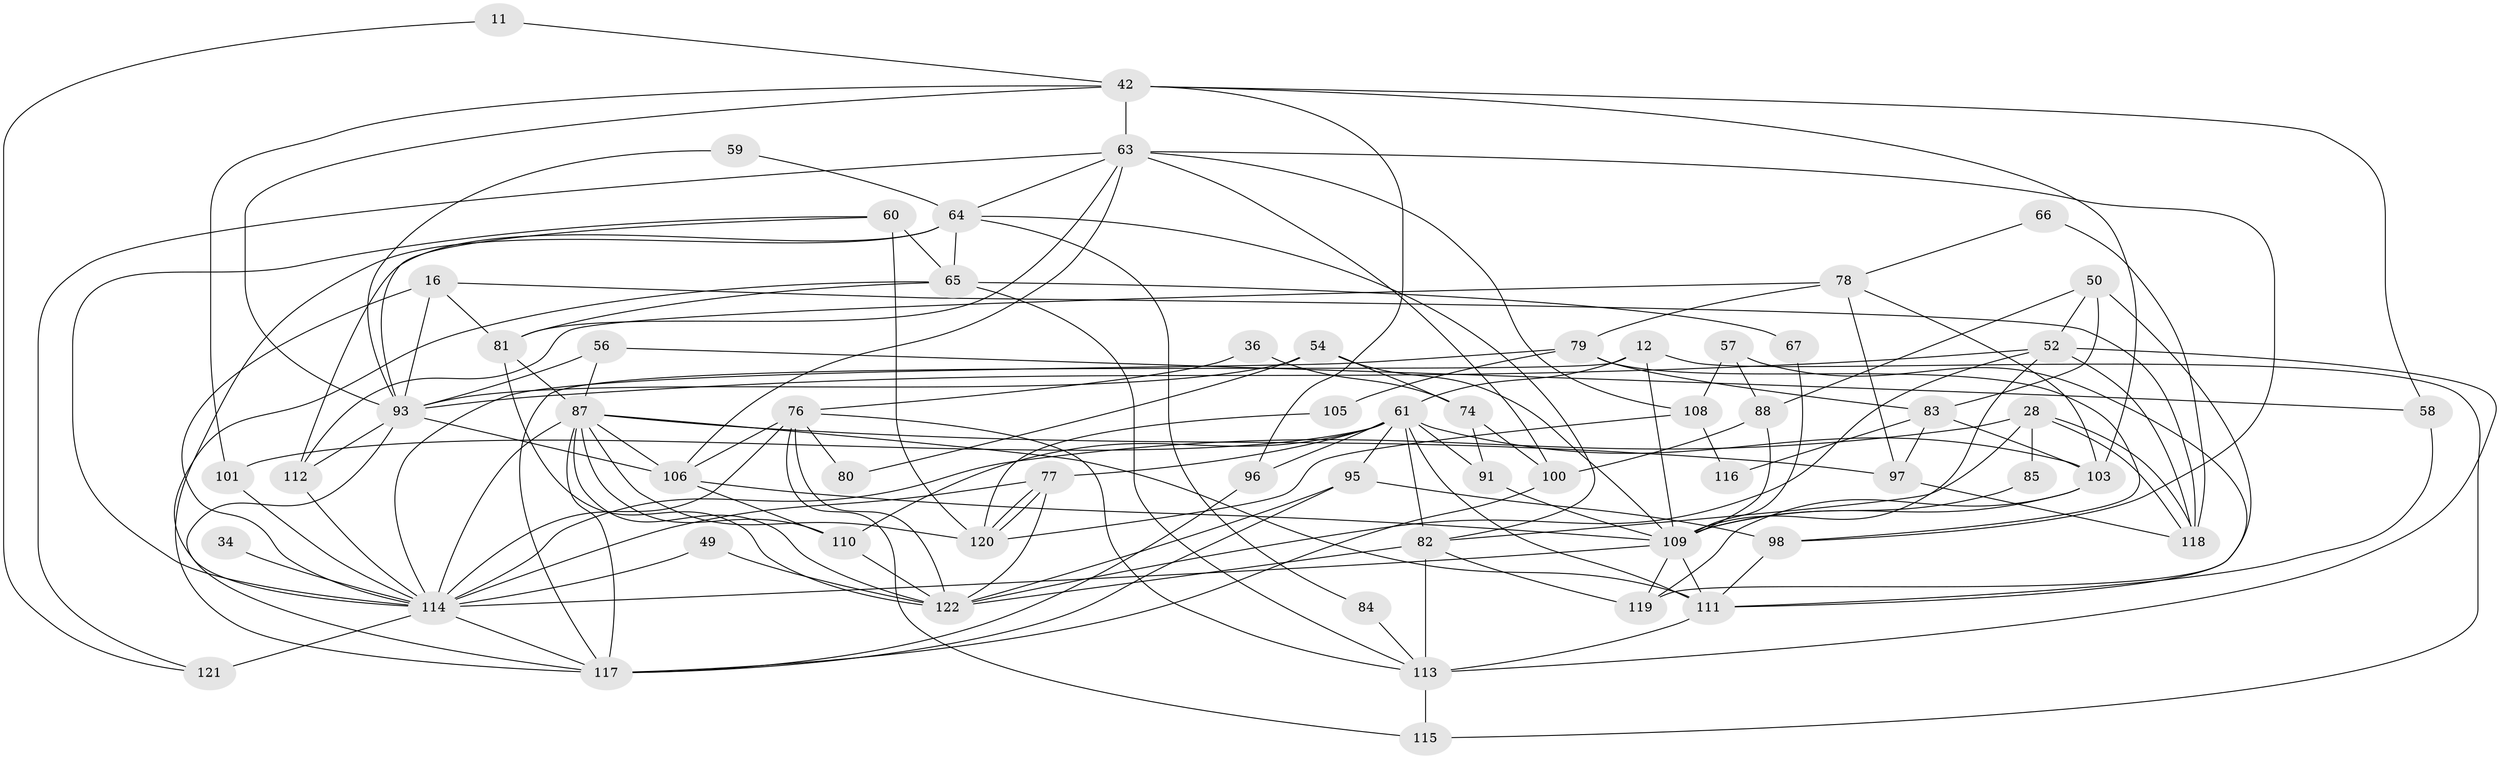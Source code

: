 // original degree distribution, {4: 0.23770491803278687, 7: 0.06557377049180328, 2: 0.14754098360655737, 3: 0.28688524590163933, 5: 0.1885245901639344, 6: 0.04918032786885246, 8: 0.02459016393442623}
// Generated by graph-tools (version 1.1) at 2025/51/03/09/25 04:51:14]
// undirected, 61 vertices, 148 edges
graph export_dot {
graph [start="1"]
  node [color=gray90,style=filled];
  11;
  12;
  16 [super="+14"];
  28;
  34;
  36;
  42 [super="+7"];
  49;
  50;
  52 [super="+22"];
  54 [super="+27"];
  56;
  57;
  58;
  59;
  60 [super="+45"];
  61 [super="+46"];
  63 [super="+48+55"];
  64 [super="+51"];
  65 [super="+4"];
  66;
  67;
  74;
  76 [super="+33"];
  77;
  78;
  79 [super="+44"];
  80;
  81;
  82 [super="+15"];
  83;
  84;
  85;
  87 [super="+25+26+40"];
  88;
  91 [super="+62"];
  93 [super="+47+90+71"];
  95;
  96;
  97 [super="+3+39"];
  98 [super="+73"];
  100;
  101;
  103 [super="+75"];
  105;
  106 [super="+68"];
  108;
  109 [super="+1+104+70"];
  110 [super="+99"];
  111 [super="+43+69"];
  112;
  113 [super="+32+92"];
  114 [super="+86+31+72+102"];
  115;
  116;
  117;
  118;
  119;
  120;
  121;
  122 [super="+107"];
  11 -- 42;
  11 -- 121;
  12 -- 117;
  12 -- 115;
  12 -- 109 [weight=2];
  12 -- 61;
  16 -- 81;
  16 -- 118;
  16 -- 114 [weight=3];
  16 -- 93;
  28 -- 118;
  28 -- 118;
  28 -- 82;
  28 -- 85;
  28 -- 114;
  34 -- 114 [weight=2];
  36 -- 76;
  36 -- 74;
  42 -- 58;
  42 -- 96;
  42 -- 101;
  42 -- 103;
  42 -- 63 [weight=2];
  42 -- 93 [weight=2];
  49 -- 114;
  49 -- 122;
  50 -- 119;
  50 -- 83;
  50 -- 88;
  50 -- 52;
  52 -- 118 [weight=2];
  52 -- 113;
  52 -- 109;
  52 -- 122;
  52 -- 93;
  54 -- 74 [weight=2];
  54 -- 80;
  54 -- 93 [weight=2];
  54 -- 109;
  56 -- 58;
  56 -- 87;
  56 -- 93;
  57 -- 108;
  57 -- 111;
  57 -- 88;
  58 -- 111;
  59 -- 64;
  59 -- 93;
  60 -- 120 [weight=2];
  60 -- 93;
  60 -- 65;
  60 -- 114;
  61 -- 103;
  61 -- 82 [weight=2];
  61 -- 111;
  61 -- 96;
  61 -- 101;
  61 -- 77;
  61 -- 110 [weight=2];
  61 -- 91;
  61 -- 95;
  63 -- 81;
  63 -- 98;
  63 -- 100;
  63 -- 108;
  63 -- 121;
  63 -- 106;
  63 -- 64;
  64 -- 84;
  64 -- 117;
  64 -- 82;
  64 -- 65;
  64 -- 112;
  65 -- 81;
  65 -- 67;
  65 -- 113 [weight=2];
  65 -- 114 [weight=2];
  66 -- 78;
  66 -- 118;
  67 -- 109;
  74 -- 100;
  74 -- 91 [weight=2];
  76 -- 106 [weight=2];
  76 -- 80 [weight=2];
  76 -- 114 [weight=3];
  76 -- 113;
  76 -- 115;
  76 -- 122 [weight=2];
  77 -- 120;
  77 -- 120;
  77 -- 114;
  77 -- 122;
  78 -- 112;
  78 -- 79;
  78 -- 103;
  78 -- 97;
  79 -- 105;
  79 -- 114;
  79 -- 98;
  79 -- 83;
  81 -- 122;
  81 -- 87;
  82 -- 113 [weight=2];
  82 -- 119;
  82 -- 122 [weight=2];
  83 -- 103;
  83 -- 116;
  83 -- 97;
  84 -- 113;
  85 -- 109;
  87 -- 117;
  87 -- 122;
  87 -- 120;
  87 -- 114 [weight=5];
  87 -- 106;
  87 -- 110;
  87 -- 111 [weight=3];
  87 -- 97;
  88 -- 100;
  88 -- 109;
  91 -- 109;
  93 -- 117;
  93 -- 112;
  93 -- 106;
  95 -- 122;
  95 -- 117;
  95 -- 98;
  96 -- 117;
  97 -- 118;
  98 -- 111 [weight=2];
  100 -- 117;
  101 -- 114;
  103 -- 119 [weight=2];
  103 -- 109;
  105 -- 120;
  106 -- 109;
  106 -- 110;
  108 -- 120;
  108 -- 116;
  109 -- 119;
  109 -- 114 [weight=2];
  109 -- 111;
  110 -- 122;
  111 -- 113 [weight=2];
  112 -- 114 [weight=2];
  113 -- 115;
  114 -- 121 [weight=2];
  114 -- 117;
}
